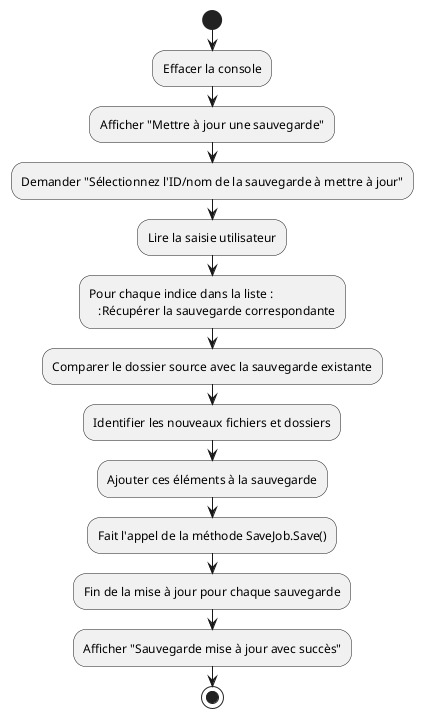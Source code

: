 @startuml
start

:Effacer la console;
:Afficher "Mettre à jour une sauvegarde";
:Demander "Sélectionnez l'ID/nom de la sauvegarde à mettre à jour";
:Lire la saisie utilisateur;
:Pour chaque indice dans la liste :
   :Récupérer la sauvegarde correspondante;
   :Comparer le dossier source avec la sauvegarde existante;
   :Identifier les nouveaux fichiers et dossiers;
   :Ajouter ces éléments à la sauvegarde;
   :Fait l'appel de la méthode SaveJob.Save();   
:Fin de la mise à jour pour chaque sauvegarde;
:Afficher "Sauvegarde mise à jour avec succès";

stop
@enduml